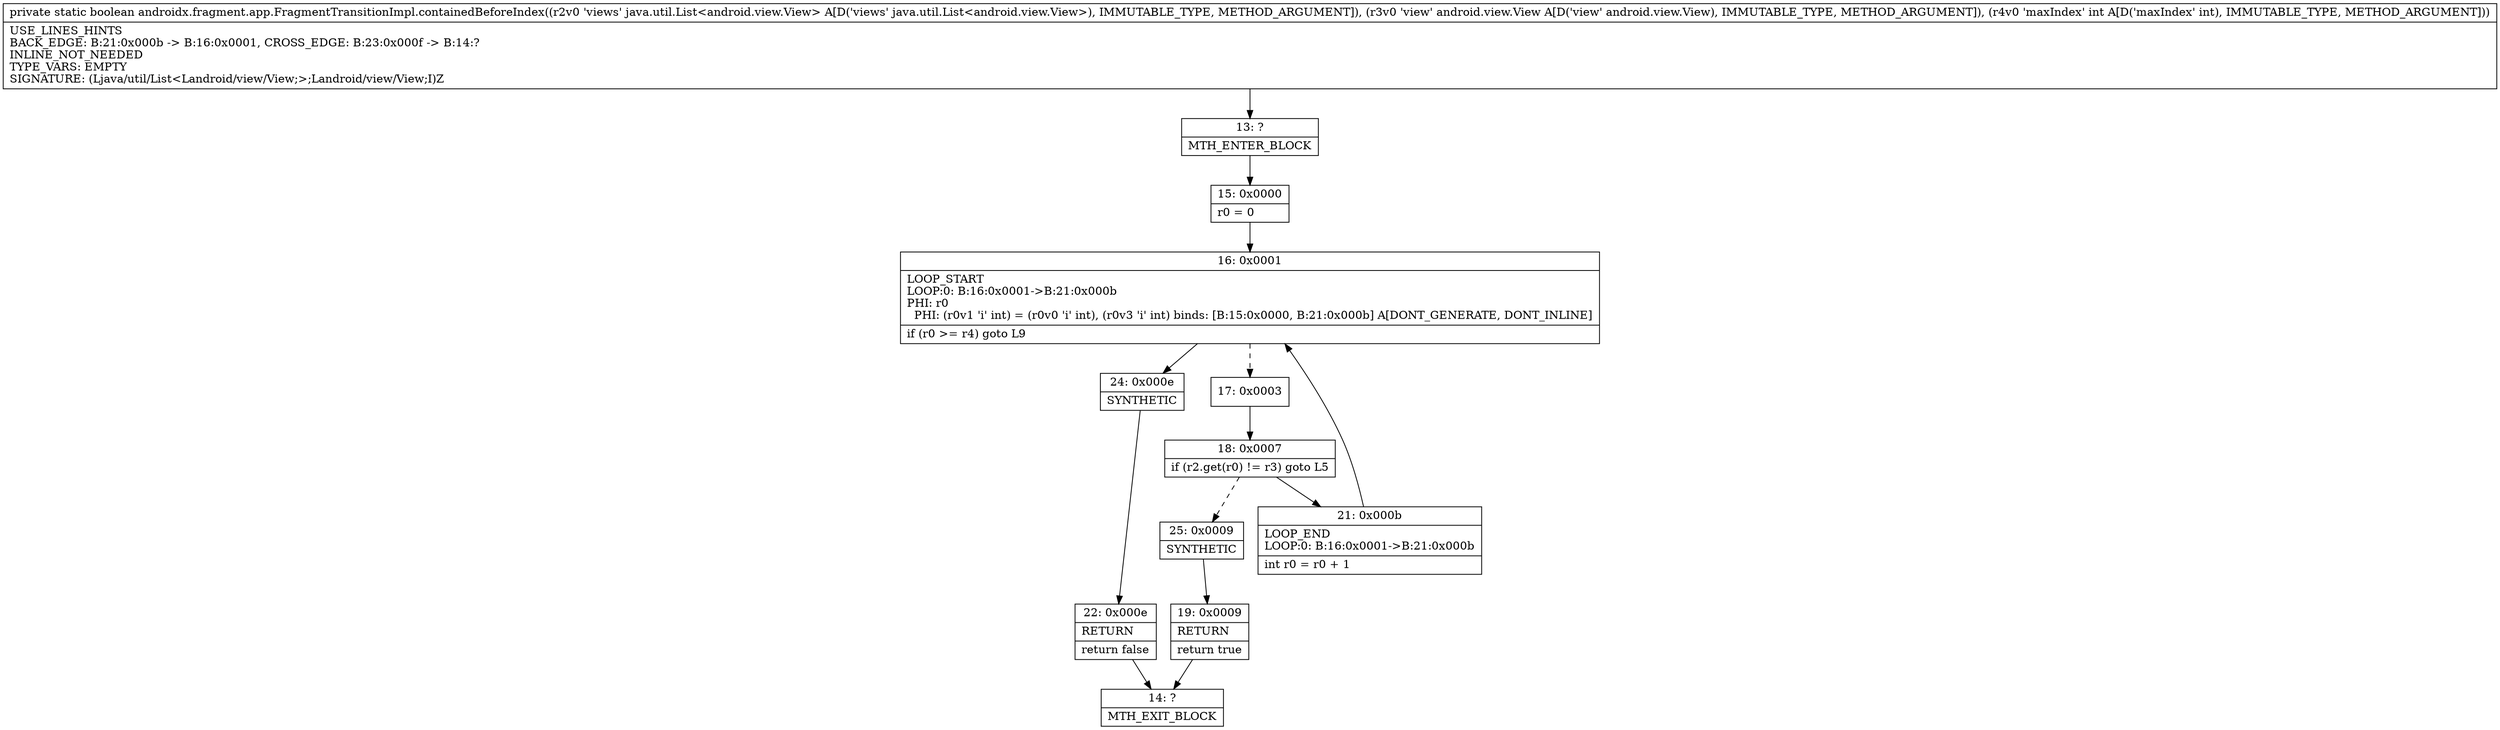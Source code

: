 digraph "CFG forandroidx.fragment.app.FragmentTransitionImpl.containedBeforeIndex(Ljava\/util\/List;Landroid\/view\/View;I)Z" {
Node_13 [shape=record,label="{13\:\ ?|MTH_ENTER_BLOCK\l}"];
Node_15 [shape=record,label="{15\:\ 0x0000|r0 = 0\l}"];
Node_16 [shape=record,label="{16\:\ 0x0001|LOOP_START\lLOOP:0: B:16:0x0001\-\>B:21:0x000b\lPHI: r0 \l  PHI: (r0v1 'i' int) = (r0v0 'i' int), (r0v3 'i' int) binds: [B:15:0x0000, B:21:0x000b] A[DONT_GENERATE, DONT_INLINE]\l|if (r0 \>= r4) goto L9\l}"];
Node_17 [shape=record,label="{17\:\ 0x0003}"];
Node_18 [shape=record,label="{18\:\ 0x0007|if (r2.get(r0) != r3) goto L5\l}"];
Node_21 [shape=record,label="{21\:\ 0x000b|LOOP_END\lLOOP:0: B:16:0x0001\-\>B:21:0x000b\l|int r0 = r0 + 1\l}"];
Node_25 [shape=record,label="{25\:\ 0x0009|SYNTHETIC\l}"];
Node_19 [shape=record,label="{19\:\ 0x0009|RETURN\l|return true\l}"];
Node_14 [shape=record,label="{14\:\ ?|MTH_EXIT_BLOCK\l}"];
Node_24 [shape=record,label="{24\:\ 0x000e|SYNTHETIC\l}"];
Node_22 [shape=record,label="{22\:\ 0x000e|RETURN\l|return false\l}"];
MethodNode[shape=record,label="{private static boolean androidx.fragment.app.FragmentTransitionImpl.containedBeforeIndex((r2v0 'views' java.util.List\<android.view.View\> A[D('views' java.util.List\<android.view.View\>), IMMUTABLE_TYPE, METHOD_ARGUMENT]), (r3v0 'view' android.view.View A[D('view' android.view.View), IMMUTABLE_TYPE, METHOD_ARGUMENT]), (r4v0 'maxIndex' int A[D('maxIndex' int), IMMUTABLE_TYPE, METHOD_ARGUMENT]))  | USE_LINES_HINTS\lBACK_EDGE: B:21:0x000b \-\> B:16:0x0001, CROSS_EDGE: B:23:0x000f \-\> B:14:?\lINLINE_NOT_NEEDED\lTYPE_VARS: EMPTY\lSIGNATURE: (Ljava\/util\/List\<Landroid\/view\/View;\>;Landroid\/view\/View;I)Z\l}"];
MethodNode -> Node_13;Node_13 -> Node_15;
Node_15 -> Node_16;
Node_16 -> Node_17[style=dashed];
Node_16 -> Node_24;
Node_17 -> Node_18;
Node_18 -> Node_21;
Node_18 -> Node_25[style=dashed];
Node_21 -> Node_16;
Node_25 -> Node_19;
Node_19 -> Node_14;
Node_24 -> Node_22;
Node_22 -> Node_14;
}

